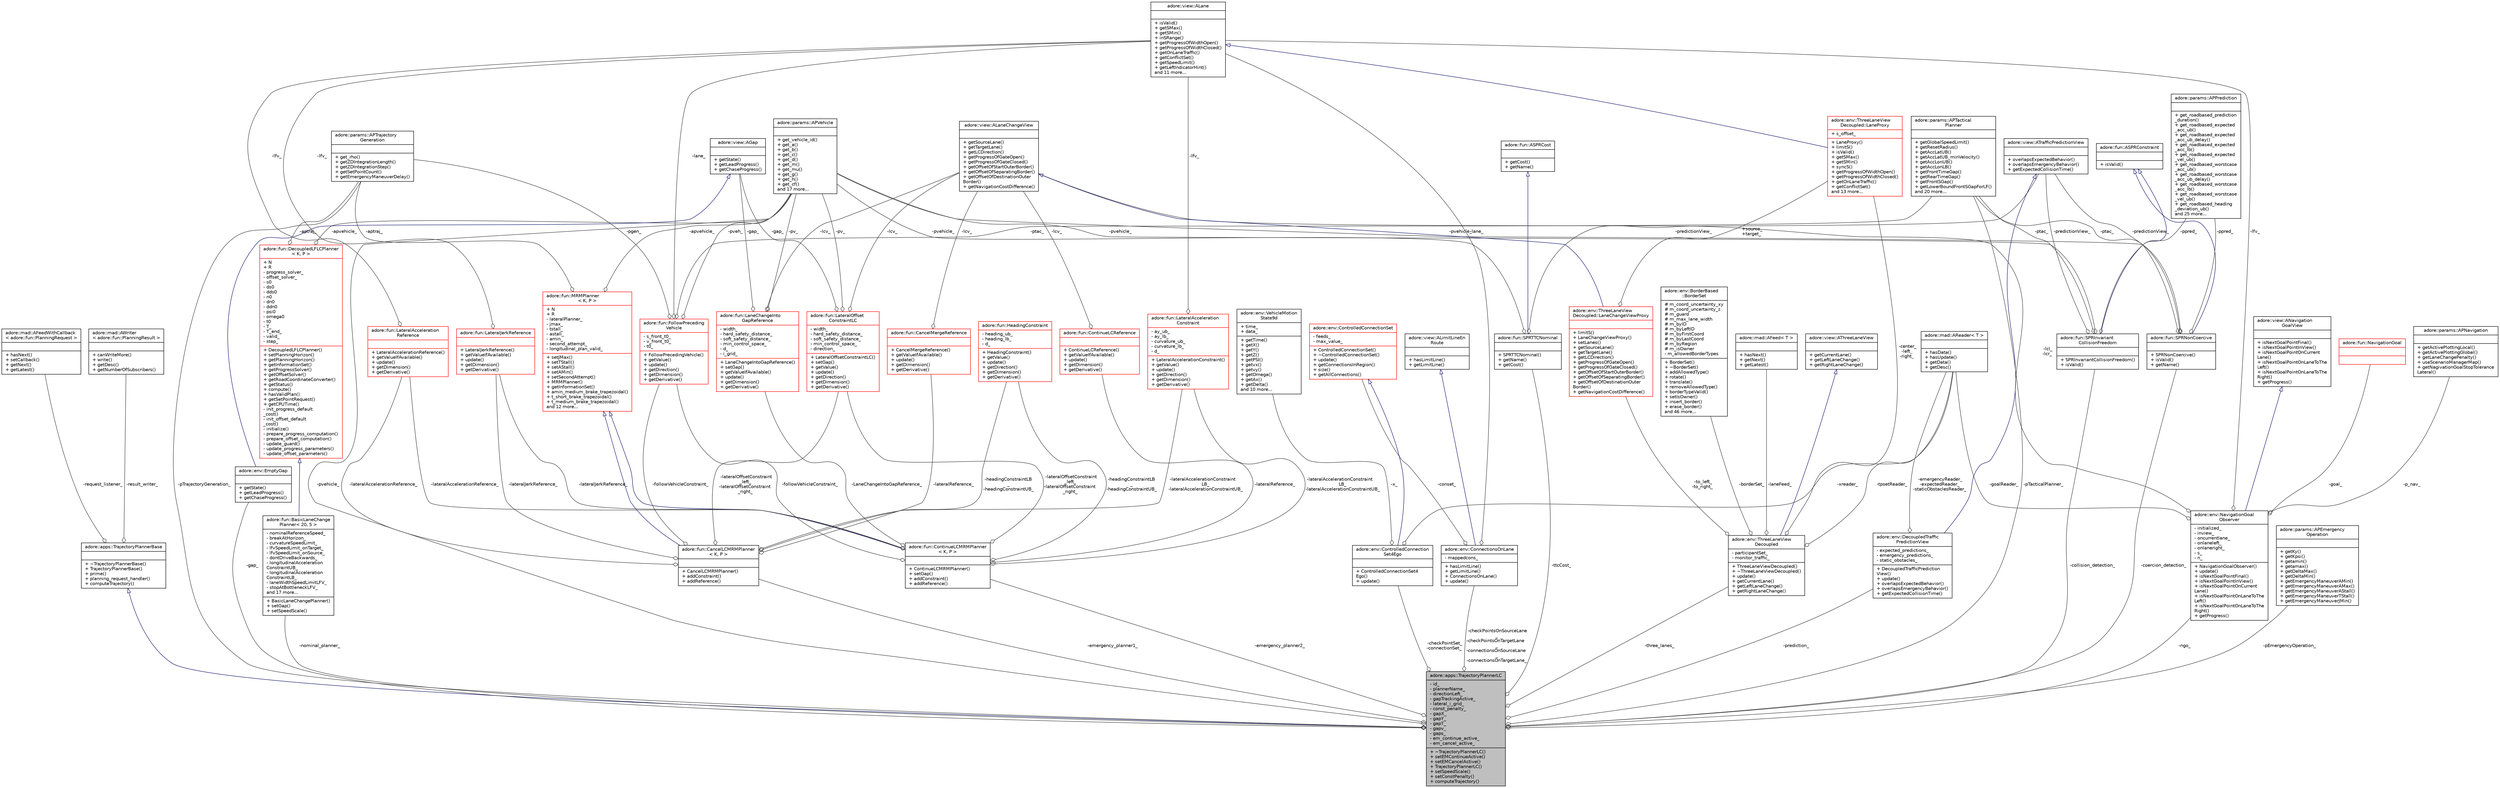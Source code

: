 digraph "adore::apps::TrajectoryPlannerLC"
{
 // LATEX_PDF_SIZE
  edge [fontname="Helvetica",fontsize="10",labelfontname="Helvetica",labelfontsize="10"];
  node [fontname="Helvetica",fontsize="10",shape=record];
  Node1 [label="{adore::apps::TrajectoryPlannerLC\n|- id_\l- plannerName_\l- directionLeft_\l- gapTrackingActive_\l- lateral_i_grid_\l- const_penalty_\l- gapX_\l- gapY_\l- gapT_\l- gapv_\l- gaps_\l- em_continue_active_\l- em_cancel_active_\l|+ ~TrajectoryPlannerLC()\l+ setEMContinueActive()\l+ setEMCancelActive()\l+ TrajectoryPlannerLC()\l+ setSpeedScale()\l+ setConstPenalty()\l+ computeTrajectory()\l}",height=0.2,width=0.4,color="black", fillcolor="grey75", style="filled", fontcolor="black",tooltip="Decoupled trajectory planner, which uses TrajectoryPlannerBase to compute and provide a PlanningResul..."];
  Node2 -> Node1 [dir="back",color="midnightblue",fontsize="10",style="solid",arrowtail="onormal",fontname="Helvetica"];
  Node2 [label="{adore::apps::TrajectoryPlannerBase\n||+ ~TrajectoryPlannerBase()\l+ TrajectoryPlannerBase()\l+ prime()\l+ planning_request_handler()\l+ computeTrajectory()\l}",height=0.2,width=0.4,color="black", fillcolor="white", style="filled",URL="$classadore_1_1apps_1_1TrajectoryPlannerBase.html",tooltip="Base class for different trajectory planners: Handles communication w/ decision making module...."];
  Node3 -> Node2 [color="grey25",fontsize="10",style="solid",label=" -request_listener_" ,arrowhead="odiamond",fontname="Helvetica"];
  Node3 [label="{adore::mad::AFeedWithCallback\l\< adore::fun::PlanningRequest \>\n||+ hasNext()\l+ setCallback()\l+ getNext()\l+ getLatest()\l}",height=0.2,width=0.4,color="black", fillcolor="white", style="filled",URL="$classadore_1_1mad_1_1AFeedWithCallback.html",tooltip=" "];
  Node4 -> Node2 [color="grey25",fontsize="10",style="solid",label=" -result_writer_" ,arrowhead="odiamond",fontname="Helvetica"];
  Node4 [label="{adore::mad::AWriter\l\< adore::fun::PlanningResult \>\n||+ canWriteMore()\l+ write()\l+ getDesc()\l+ getNumberOfSubscribers()\l}",height=0.2,width=0.4,color="black", fillcolor="white", style="filled",URL="$classadore_1_1mad_1_1AWriter.html",tooltip=" "];
  Node5 -> Node1 [color="grey25",fontsize="10",style="solid",label=" -ttcCost_" ,arrowhead="odiamond",fontname="Helvetica"];
  Node5 [label="{adore::fun::SPRTTCNominal\n||+ SPRTTCNominal()\l+ getName()\l+ getCost()\l}",height=0.2,width=0.4,color="black", fillcolor="white", style="filled",URL="$classadore_1_1fun_1_1SPRTTCNominal.html",tooltip=" "];
  Node6 -> Node5 [dir="back",color="midnightblue",fontsize="10",style="solid",arrowtail="onormal",fontname="Helvetica"];
  Node6 [label="{adore::fun::ASPRCost\n||+ getCost()\l+ getName()\l}",height=0.2,width=0.4,color="black", fillcolor="white", style="filled",URL="$classadore_1_1fun_1_1ASPRCost.html",tooltip=" "];
  Node7 -> Node5 [color="grey25",fontsize="10",style="solid",label=" -pvehicle_" ,arrowhead="odiamond",fontname="Helvetica"];
  Node7 [label="{adore::params::APVehicle\n||+ get_vehicle_id()\l+ get_a()\l+ get_b()\l+ get_c()\l+ get_d()\l+ get_m()\l+ get_mu()\l+ get_g()\l+ get_h()\l+ get_cf()\land 17 more...\l}",height=0.2,width=0.4,color="black", fillcolor="white", style="filled",URL="$classadore_1_1params_1_1APVehicle.html",tooltip="abstract class for vehicle configuration related paremeters"];
  Node8 -> Node5 [color="grey25",fontsize="10",style="solid",label=" -predictionView_" ,arrowhead="odiamond",fontname="Helvetica"];
  Node8 [label="{adore::view::ATrafficPredictionView\n||+ overlapsExpectedBehavior()\l+ overlapsEmergencyBehavior()\l+ getExpectedCollisionTime()\l}",height=0.2,width=0.4,color="black", fillcolor="white", style="filled",URL="$classadore_1_1view_1_1ATrafficPredictionView.html",tooltip=" "];
  Node9 -> Node1 [color="grey25",fontsize="10",style="solid",label=" -pTrajectoryGeneration_" ,arrowhead="odiamond",fontname="Helvetica"];
  Node9 [label="{adore::params::APTrajectory\lGeneration\n||+ get_rho()\l+ getZDIntegrationLength()\l+ getZDIntegrationStep()\l+ getSetPointCount()\l+ getEmergencyManeuverDelay()\l}",height=0.2,width=0.4,color="black", fillcolor="white", style="filled",URL="$classadore_1_1params_1_1APTrajectoryGeneration.html",tooltip="abstract class containing parameters to configure the behaviour of trajectory generation"];
  Node10 -> Node1 [color="grey25",fontsize="10",style="solid",label=" -nominal_planner_" ,arrowhead="odiamond",fontname="Helvetica"];
  Node10 [label="{adore::fun::BasicLaneChange\lPlanner\< 20, 5 \>\n|- nominalReferenceSpeed_\l- breakAtHorizon_\l- curvatureSpeedLimit_\l- lfvSpeedLimit_onTarget_\l- lfvSpeedLimit_onSource_\l- dontDriveBackwards_\l- longitudinalAcceleration\lConstraintUB_\l- longitudinalAcceleration\lConstraintLB_\l- laneWidthSpeedLimitLFV_\l- stopAtBottleneckLFV_\land 17 more...\l|+ BasicLaneChangePlanner()\l+ setGap()\l+ setSpeedScale()\l}",height=0.2,width=0.4,color="black", fillcolor="white", style="filled",URL="$classadore_1_1fun_1_1BasicLaneChangePlanner.html",tooltip=" "];
  Node11 -> Node10 [dir="back",color="midnightblue",fontsize="10",style="solid",arrowtail="onormal",fontname="Helvetica"];
  Node11 [label="{adore::fun::DecoupledLFLCPlanner\l\< K, P \>\n|+ N\l+ R\l- progress_solver_\l- offset_solver_\l- s0\l- ds0\l- dds0\l- n0\l- dn0\l- ddn0\l- psi0\l- omega0\l- t0\l- T_\l- T_end_\l- valid_\l- step_\l|+ DecoupledLFLCPlanner()\l+ setPlanningHorizon()\l+ getPlanningHorizon()\l+ getInformationSet()\l+ getProgressSolver()\l+ getOffsetSolver()\l+ getRoadCoordinateConverter()\l+ getStatus()\l+ compute()\l+ hasValidPlan()\l+ getSetPointRequest()\l+ getCPUTime()\l- init_progress_default\l_cost()\l- init_offset_default\l_cost()\l- initialize()\l- prepare_progress_computation()\l- prepare_offset_computation()\l- update_guard()\l- update_progress_parameters()\l- update_offset_parameters()\l}",height=0.2,width=0.4,color="red", fillcolor="white", style="filled",URL="$classadore_1_1fun_1_1DecoupledLFLCPlanner.html",tooltip=" "];
  Node9 -> Node11 [color="grey25",fontsize="10",style="solid",label=" -aptraj_" ,arrowhead="odiamond",fontname="Helvetica"];
  Node7 -> Node11 [color="grey25",fontsize="10",style="solid",label=" -apvehicle_" ,arrowhead="odiamond",fontname="Helvetica"];
  Node22 -> Node1 [color="grey25",fontsize="10",style="solid",label=" -emergency_planner2_" ,arrowhead="odiamond",fontname="Helvetica"];
  Node22 [label="{adore::fun::ContinueLCMRMPlanner\l\< K, P \>\n||+ ContinueLCMRMPlanner()\l+ setGap()\l+ addConstraint()\l+ addReference()\l}",height=0.2,width=0.4,color="black", fillcolor="white", style="filled",URL="$classadore_1_1fun_1_1ContinueLCMRMPlanner.html",tooltip="Plans minimum risk maneuver to cancel lane change."];
  Node23 -> Node22 [dir="back",color="midnightblue",fontsize="10",style="solid",arrowtail="onormal",fontname="Helvetica"];
  Node23 [label="{adore::fun::MRMPlanner\l\< K, P \>\n|+ N\l+ R\l- lateralPlanner_\l- jmax_\l- tstall_\l- astall_\l- amin_\l- second_attempt_\l- longitudinal_plan_valid_\l|+ setJMax()\l+ setTStall()\l+ setAStall()\l+ setAMin()\l+ setSecondAttempt()\l+ MRMPlanner()\l+ getInformationSet()\l+ amin_medium_brake_trapezoidal()\l+ t_short_brake_trapezoidal()\l+ t_medium_brake_trapezoidal()\land 12 more...\l}",height=0.2,width=0.4,color="red", fillcolor="white", style="filled",URL="$classadore_1_1fun_1_1MRMPlanner.html",tooltip=" "];
  Node9 -> Node23 [color="grey25",fontsize="10",style="solid",label=" -aptraj_" ,arrowhead="odiamond",fontname="Helvetica"];
  Node7 -> Node23 [color="grey25",fontsize="10",style="solid",label=" -apvehicle_" ,arrowhead="odiamond",fontname="Helvetica"];
  Node33 -> Node22 [color="grey25",fontsize="10",style="solid",label=" -headingConstraintLB\l_\n-headingConstraintUB_" ,arrowhead="odiamond",fontname="Helvetica"];
  Node33 [label="{adore::fun::HeadingConstraint\n|- heading_ub_\l- heading_lb_\l- d_\l|+ HeadingConstraint()\l+ getValue()\l+ update()\l+ getDirection()\l+ getDimension()\l+ getDerivative()\l}",height=0.2,width=0.4,color="red", fillcolor="white", style="filled",URL="$classadore_1_1fun_1_1HeadingConstraint.html",tooltip=" "];
  Node35 -> Node22 [color="grey25",fontsize="10",style="solid",label=" -LaneChangeIntoGapReference_" ,arrowhead="odiamond",fontname="Helvetica"];
  Node35 [label="{adore::fun::LaneChangeInto\lGapReference\n|- width_\l- hard_safety_distance_\l- soft_safety_distance_\l- min_control_space_\l- d_\l- i_grid_\l|+ LaneChangeIntoGapReference()\l+ setGap()\l+ getValueIfAvailable()\l+ update()\l+ getDimension()\l+ getDerivative()\l}",height=0.2,width=0.4,color="red", fillcolor="white", style="filled",URL="$classadore_1_1fun_1_1LaneChangeIntoGapReference.html",tooltip=" "];
  Node37 -> Node35 [color="grey25",fontsize="10",style="solid",label=" -lcv_" ,arrowhead="odiamond",fontname="Helvetica"];
  Node37 [label="{adore::view::ALaneChangeView\n||+ getSourceLane()\l+ getTargetLane()\l+ getLCDirection()\l+ getProgressOfGateOpen()\l+ getProgressOfGateClosed()\l+ getOffsetOfStartOuterBorder()\l+ getOffsetOfSeparatingBorder()\l+ getOffsetOfDestinationOuter\lBorder()\l+ getNavigationCostDifference()\l}",height=0.2,width=0.4,color="black", fillcolor="white", style="filled",URL="$classadore_1_1view_1_1ALaneChangeView.html",tooltip=" "];
  Node7 -> Node35 [color="grey25",fontsize="10",style="solid",label=" -pv_" ,arrowhead="odiamond",fontname="Helvetica"];
  Node38 -> Node35 [color="grey25",fontsize="10",style="solid",label=" -gap_" ,arrowhead="odiamond",fontname="Helvetica"];
  Node38 [label="{adore::view::AGap\n||+ getState()\l+ getLeadProgress()\l+ getChaseProgress()\l}",height=0.2,width=0.4,color="black", fillcolor="white", style="filled",URL="$classadore_1_1view_1_1AGap.html",tooltip="defines a gap in traffic, into which a merge may be planned"];
  Node39 -> Node22 [color="grey25",fontsize="10",style="solid",label=" -lateralOffsetConstraint\l_left_\n-lateralOffsetConstraint\l_right_" ,arrowhead="odiamond",fontname="Helvetica"];
  Node39 [label="{adore::fun::LateralOffset\lConstraintLC\n|- width_\l- hard_safety_distance_\l- soft_safety_distance_\l- min_control_space_\l- direction_\l|+ LateralOffsetConstraintLC()\l+ setGap()\l+ getValue()\l+ update()\l+ getDirection()\l+ getDimension()\l+ getDerivative()\l}",height=0.2,width=0.4,color="red", fillcolor="white", style="filled",URL="$classadore_1_1fun_1_1LateralOffsetConstraintLC.html",tooltip=" "];
  Node37 -> Node39 [color="grey25",fontsize="10",style="solid",label=" -lcv_" ,arrowhead="odiamond",fontname="Helvetica"];
  Node7 -> Node39 [color="grey25",fontsize="10",style="solid",label=" -pv_" ,arrowhead="odiamond",fontname="Helvetica"];
  Node38 -> Node39 [color="grey25",fontsize="10",style="solid",label=" -gap_" ,arrowhead="odiamond",fontname="Helvetica"];
  Node40 -> Node22 [color="grey25",fontsize="10",style="solid",label=" -followVehicleConstraint_" ,arrowhead="odiamond",fontname="Helvetica"];
  Node40 [label="{adore::fun::FollowPreceding\lVehicle\n|- s_front_t0_\l- v_front_t0_\l- t0_\l|+ FollowPrecedingVehicle()\l+ getValue()\l+ update()\l+ getDirection()\l+ getDimension()\l+ getDerivative()\l}",height=0.2,width=0.4,color="red", fillcolor="white", style="filled",URL="$classadore_1_1fun_1_1FollowPrecedingVehicle.html",tooltip=" "];
  Node9 -> Node40 [color="grey25",fontsize="10",style="solid",label=" -pgen_" ,arrowhead="odiamond",fontname="Helvetica"];
  Node7 -> Node40 [color="grey25",fontsize="10",style="solid",label=" -pveh_" ,arrowhead="odiamond",fontname="Helvetica"];
  Node16 -> Node40 [color="grey25",fontsize="10",style="solid",label=" -lane_" ,arrowhead="odiamond",fontname="Helvetica"];
  Node16 [label="{adore::view::ALane\n||+ isValid()\l+ getSMax()\l+ getSMin()\l+ inSRange()\l+ getProgressOfWidthOpen()\l+ getProgressOfWidthClosed()\l+ getOnLaneTraffic()\l+ getConflictSet()\l+ getSpeedLimit()\l+ getLeftIndicatorHint()\land 11 more...\l}",height=0.2,width=0.4,color="black", fillcolor="white", style="filled",URL="$classadore_1_1view_1_1ALane.html",tooltip=" "];
  Node41 -> Node40 [color="grey25",fontsize="10",style="solid",label=" -ptac_" ,arrowhead="odiamond",fontname="Helvetica"];
  Node41 [label="{adore::params::APTactical\lPlanner\n||+ getGlobalSpeedLimit()\l+ getResetRadius()\l+ getAccLatUB()\l+ getAccLatUB_minVelocity()\l+ getAccLonUB()\l+ getAccLonLB()\l+ getFrontTimeGap()\l+ getRearTimeGap()\l+ getFrontSGap()\l+ getLowerBoundFrontSGapForLF()\land 20 more...\l}",height=0.2,width=0.4,color="black", fillcolor="white", style="filled",URL="$classadore_1_1params_1_1APTacticalPlanner.html",tooltip="abstract classs containing parameters to configure aspects and constraints of the tactical planner"];
  Node42 -> Node22 [color="grey25",fontsize="10",style="solid",label=" -lateralJerkReference_" ,arrowhead="odiamond",fontname="Helvetica"];
  Node42 [label="{adore::fun::LateralJerkReference\n||+ LateralJerkReference()\l+ getValueIfAvailable()\l+ update()\l+ getDimension()\l+ getDerivative()\l}",height=0.2,width=0.4,color="red", fillcolor="white", style="filled",URL="$classadore_1_1fun_1_1LateralJerkReference.html",tooltip=" "];
  Node16 -> Node42 [color="grey25",fontsize="10",style="solid",label=" -lfv_" ,arrowhead="odiamond",fontname="Helvetica"];
  Node43 -> Node22 [color="grey25",fontsize="10",style="solid",label=" -lateralAccelerationReference_" ,arrowhead="odiamond",fontname="Helvetica"];
  Node43 [label="{adore::fun::LateralAcceleration\lReference\n||+ LateralAccelerationReference()\l+ getValueIfAvailable()\l+ update()\l+ getDimension()\l+ getDerivative()\l}",height=0.2,width=0.4,color="red", fillcolor="white", style="filled",URL="$classadore_1_1fun_1_1LateralAccelerationReference.html",tooltip=" "];
  Node16 -> Node43 [color="grey25",fontsize="10",style="solid",label=" -lfv_" ,arrowhead="odiamond",fontname="Helvetica"];
  Node44 -> Node22 [color="grey25",fontsize="10",style="solid",label=" -lateralAccelerationConstraint\lLB_\n-lateralAccelerationConstraintUB_" ,arrowhead="odiamond",fontname="Helvetica"];
  Node44 [label="{adore::fun::LateralAcceleration\lConstraint\n|- ay_ub_\l- ay_lb_\l- curvature_ub_\l- curvature_lb_\l- d_\l|+ LateralAccelerationConstraint()\l+ getValue()\l+ update()\l+ getDirection()\l+ getDimension()\l+ getDerivative()\l}",height=0.2,width=0.4,color="red", fillcolor="white", style="filled",URL="$classadore_1_1fun_1_1LateralAccelerationConstraint.html",tooltip=" "];
  Node16 -> Node44 [color="grey25",fontsize="10",style="solid",label=" -lfv_" ,arrowhead="odiamond",fontname="Helvetica"];
  Node45 -> Node22 [color="grey25",fontsize="10",style="solid",label=" -lateralReference_" ,arrowhead="odiamond",fontname="Helvetica"];
  Node45 [label="{adore::fun::ContinueLCReference\n||+ ContinueLCReference()\l+ getValueIfAvailable()\l+ update()\l+ getDimension()\l+ getDerivative()\l}",height=0.2,width=0.4,color="red", fillcolor="white", style="filled",URL="$classadore_1_1fun_1_1ContinueLCReference.html",tooltip=" "];
  Node37 -> Node45 [color="grey25",fontsize="10",style="solid",label=" -lcv_" ,arrowhead="odiamond",fontname="Helvetica"];
  Node46 -> Node1 [color="grey25",fontsize="10",style="solid",label=" -emergency_planner1_" ,arrowhead="odiamond",fontname="Helvetica"];
  Node46 [label="{adore::fun::CancelLCMRMPlanner\l\< K, P \>\n||+ CancelLCMRMPlanner()\l+ addConstraint()\l+ addReference()\l}",height=0.2,width=0.4,color="black", fillcolor="white", style="filled",URL="$classadore_1_1fun_1_1CancelLCMRMPlanner.html",tooltip="Plans minimum risk maneuver to cancel lane change."];
  Node23 -> Node46 [dir="back",color="midnightblue",fontsize="10",style="solid",arrowtail="onormal",fontname="Helvetica"];
  Node33 -> Node46 [color="grey25",fontsize="10",style="solid",label=" -headingConstraintLB\l_\n-headingConstraintUB_" ,arrowhead="odiamond",fontname="Helvetica"];
  Node47 -> Node46 [color="grey25",fontsize="10",style="solid",label=" -lateralReference_" ,arrowhead="odiamond",fontname="Helvetica"];
  Node47 [label="{adore::fun::CancelMergeReference\n||+ CancelMergeReference()\l+ getValueIfAvailable()\l+ update()\l+ getDimension()\l+ getDerivative()\l}",height=0.2,width=0.4,color="red", fillcolor="white", style="filled",URL="$classadore_1_1fun_1_1CancelMergeReference.html",tooltip=" "];
  Node37 -> Node47 [color="grey25",fontsize="10",style="solid",label=" -lcv_" ,arrowhead="odiamond",fontname="Helvetica"];
  Node39 -> Node46 [color="grey25",fontsize="10",style="solid",label=" -lateralOffsetConstraint\l_left_\n-lateralOffsetConstraint\l_right_" ,arrowhead="odiamond",fontname="Helvetica"];
  Node40 -> Node46 [color="grey25",fontsize="10",style="solid",label=" -followVehicleConstraint_" ,arrowhead="odiamond",fontname="Helvetica"];
  Node42 -> Node46 [color="grey25",fontsize="10",style="solid",label=" -lateralJerkReference_" ,arrowhead="odiamond",fontname="Helvetica"];
  Node43 -> Node46 [color="grey25",fontsize="10",style="solid",label=" -lateralAccelerationReference_" ,arrowhead="odiamond",fontname="Helvetica"];
  Node44 -> Node46 [color="grey25",fontsize="10",style="solid",label=" -lateralAccelerationConstraint\lLB_\n-lateralAccelerationConstraintUB_" ,arrowhead="odiamond",fontname="Helvetica"];
  Node48 -> Node1 [color="grey25",fontsize="10",style="solid",label=" -collision_detection_" ,arrowhead="odiamond",fontname="Helvetica"];
  Node48 [label="{adore::fun::SPRInvariant\lCollisionFreedom\n||+ SPRInvariantCollisionFreedom()\l+ isValid()\l}",height=0.2,width=0.4,color="black", fillcolor="white", style="filled",URL="$classadore_1_1fun_1_1SPRInvariantCollisionFreedom.html",tooltip=" "];
  Node49 -> Node48 [dir="back",color="midnightblue",fontsize="10",style="solid",arrowtail="onormal",fontname="Helvetica"];
  Node49 [label="{adore::fun::ASPRConstraint\n||+ isValid()\l}",height=0.2,width=0.4,color="black", fillcolor="white", style="filled",URL="$classadore_1_1fun_1_1ASPRConstraint.html",tooltip=" "];
  Node50 -> Node48 [color="grey25",fontsize="10",style="solid",label=" -ppred_" ,arrowhead="odiamond",fontname="Helvetica"];
  Node50 [label="{adore::params::APPrediction\n||+ get_roadbased_prediction\l_duration()\l+ get_roadbased_expected\l_acc_ub()\l+ get_roadbased_expected\l_acc_ub_delay()\l+ get_roadbased_expected\l_acc_lb()\l+ get_roadbased_expected\l_vel_ub()\l+ get_roadbased_worstcase\l_acc_ub()\l+ get_roadbased_worstcase\l_acc_ub_delay()\l+ get_roadbased_worstcase\l_acc_lb()\l+ get_roadbased_worstcase\l_vel_ub()\l+ get_roadbased_heading\l_deviation_ub()\land 25 more...\l}",height=0.2,width=0.4,color="black", fillcolor="white", style="filled",URL="$classadore_1_1params_1_1APPrediction.html",tooltip="parameter interface for parameters related to prediction"];
  Node7 -> Node48 [color="grey25",fontsize="10",style="solid",label=" -pvehicle_" ,arrowhead="odiamond",fontname="Helvetica"];
  Node41 -> Node48 [color="grey25",fontsize="10",style="solid",label=" -ptac_" ,arrowhead="odiamond",fontname="Helvetica"];
  Node8 -> Node48 [color="grey25",fontsize="10",style="solid",label=" -predictionView_" ,arrowhead="odiamond",fontname="Helvetica"];
  Node51 -> Node1 [color="grey25",fontsize="10",style="solid",label=" -pEmergencyOperation_" ,arrowhead="odiamond",fontname="Helvetica"];
  Node51 [label="{adore::params::APEmergency\lOperation\n||+ getKy()\l+ getKpsi()\l+ getamin()\l+ getamax()\l+ getDeltaMax()\l+ getDeltaMin()\l+ getEmergencyManeuverAMin()\l+ getEmergencyManeuverAMax()\l+ getEmergencyManeuverAStall()\l+ getEmergencyManeuverTStall()\l+ getEmergencyManeuverJMin()\l}",height=0.2,width=0.4,color="black", fillcolor="white", style="filled",URL="$classadore_1_1params_1_1APEmergencyOperation.html",tooltip="abstract class containing parameters concerning emergency operation behaviour"];
  Node7 -> Node1 [color="grey25",fontsize="10",style="solid",label=" -pvehicle_" ,arrowhead="odiamond",fontname="Helvetica"];
  Node52 -> Node1 [color="grey25",fontsize="10",style="solid",label=" -checkPointsOnSourceLane\l_\n-checkPointsOnTargetLane\l_\n-connectionsOnSourceLane\l_\n-connectionsOnTargetLane_" ,arrowhead="odiamond",fontname="Helvetica"];
  Node52 [label="{adore::env::ConnectionsOnLane\n|- mappedcons_\l|+ hasLimitLine()\l+ getLimitLine()\l+ ConnectionsOnLane()\l+ update()\l}",height=0.2,width=0.4,color="black", fillcolor="white", style="filled",URL="$classadore_1_1env_1_1ConnectionsOnLane.html",tooltip=" "];
  Node53 -> Node52 [dir="back",color="midnightblue",fontsize="10",style="solid",arrowtail="onormal",fontname="Helvetica"];
  Node53 [label="{adore::view::ALimitLineEn\lRoute\n||+ hasLimitLine()\l+ getLimitLine()\l}",height=0.2,width=0.4,color="black", fillcolor="white", style="filled",URL="$classadore_1_1view_1_1ALimitLineEnRoute.html",tooltip=" "];
  Node16 -> Node52 [color="grey25",fontsize="10",style="solid",label=" -lane_" ,arrowhead="odiamond",fontname="Helvetica"];
  Node54 -> Node52 [color="grey25",fontsize="10",style="solid",label=" -conset_" ,arrowhead="odiamond",fontname="Helvetica"];
  Node54 [label="{adore::env::ControlledConnectionSet\n|- feeds_\l- max_value_\l|+ ControlledConnectionSet()\l+ ~ControlledConnectionSet()\l+ update()\l+ getConnectionsInRegion()\l+ size()\l+ getAllConnections()\l}",height=0.2,width=0.4,color="red", fillcolor="white", style="filled",URL="$classadore_1_1env_1_1ControlledConnectionSet.html",tooltip=" "];
  Node41 -> Node1 [color="grey25",fontsize="10",style="solid",label=" -pTacticalPlanner_" ,arrowhead="odiamond",fontname="Helvetica"];
  Node58 -> Node1 [color="grey25",fontsize="10",style="solid",label=" -prediction_" ,arrowhead="odiamond",fontname="Helvetica"];
  Node58 [label="{adore::env::DecoupledTraffic\lPredictionView\n|- expected_predictions_\l- emergency_predictions_\l- static_obstacles_\l|+ DecoupledTrafficPrediction\lView()\l+ update()\l+ overlapsExpectedBehavior()\l+ overlapsEmergencyBehavior()\l+ getExpectedCollisionTime()\l}",height=0.2,width=0.4,color="black", fillcolor="white", style="filled",URL="$classadore_1_1env_1_1DecoupledTrafficPredictionView.html",tooltip=" "];
  Node8 -> Node58 [dir="back",color="midnightblue",fontsize="10",style="solid",arrowtail="onormal",fontname="Helvetica"];
  Node59 -> Node58 [color="grey25",fontsize="10",style="solid",label=" -emergencyReader_\n-expectedReader_\n-staticObstaclesReader_" ,arrowhead="odiamond",fontname="Helvetica"];
  Node59 [label="{adore::mad::AReader\< T \>\n||+ hasData()\l+ hasUpdate()\l+ getData()\l+ getDesc()\l}",height=0.2,width=0.4,color="black", fillcolor="white", style="filled",URL="$classadore_1_1mad_1_1AReader.html",tooltip=" "];
  Node60 -> Node1 [color="grey25",fontsize="10",style="solid",label=" -ngo_" ,arrowhead="odiamond",fontname="Helvetica"];
  Node60 [label="{adore::env::NavigationGoal\lObserver\n|- initialized_\l- inview_\l- oncurrentlane_\l- onlaneleft_\l- onlaneright_\l- s_\l- n_\l|+ NavigationGoalObserver()\l+ update()\l+ isNextGoalPointFinal()\l+ isNextGoalPointInView()\l+ isNextGoalPointOnCurrent\lLane()\l+ isNextGoalPointOnLaneToThe\lLeft()\l+ isNextGoalPointOnLaneToThe\lRight()\l+ getProgress()\l}",height=0.2,width=0.4,color="black", fillcolor="white", style="filled",URL="$classadore_1_1env_1_1NavigationGoalObserver.html",tooltip=" "];
  Node61 -> Node60 [dir="back",color="midnightblue",fontsize="10",style="solid",arrowtail="onormal",fontname="Helvetica"];
  Node61 [label="{adore::view::ANavigation\lGoalView\n||+ isNextGoalPointFinal()\l+ isNextGoalPointInView()\l+ isNextGoalPointOnCurrent\lLane()\l+ isNextGoalPointOnLaneToThe\lLeft()\l+ isNextGoalPointOnLaneToThe\lRight()\l+ getProgress()\l}",height=0.2,width=0.4,color="black", fillcolor="white", style="filled",URL="$classadore_1_1view_1_1ANavigationGoalView.html",tooltip=" "];
  Node59 -> Node60 [color="grey25",fontsize="10",style="solid",label=" -goalReader_" ,arrowhead="odiamond",fontname="Helvetica"];
  Node37 -> Node60 [color="grey25",fontsize="10",style="solid",label=" -lcl_\n-lcr_" ,arrowhead="odiamond",fontname="Helvetica"];
  Node62 -> Node60 [color="grey25",fontsize="10",style="solid",label=" -goal_" ,arrowhead="odiamond",fontname="Helvetica"];
  Node62 [label="{adore::fun::NavigationGoal\n||}",height=0.2,width=0.4,color="red", fillcolor="white", style="filled",URL="$structadore_1_1fun_1_1NavigationGoal.html",tooltip=" "];
  Node16 -> Node60 [color="grey25",fontsize="10",style="solid",label=" -lfv_" ,arrowhead="odiamond",fontname="Helvetica"];
  Node64 -> Node60 [color="grey25",fontsize="10",style="solid",label=" -p_nav_" ,arrowhead="odiamond",fontname="Helvetica"];
  Node64 [label="{adore::params::APNavigation\n||+ getActivePlottingLocal()\l+ getActivePlottingGlobal()\l+ getLaneChangePenalty()\l+ useScenarioManagerMap()\l+ getNagivationGoalStopTolerance\lLateral()\l}",height=0.2,width=0.4,color="black", fillcolor="white", style="filled",URL="$classadore_1_1params_1_1APNavigation.html",tooltip="abstract class containing parameters which configure navigation behaviour"];
  Node65 -> Node1 [color="grey25",fontsize="10",style="solid",label=" -coercion_detection_" ,arrowhead="odiamond",fontname="Helvetica"];
  Node65 [label="{adore::fun::SPRNonCoercive\n||+ SPRNonCoercive()\l+ isValid()\l+ getName()\l}",height=0.2,width=0.4,color="black", fillcolor="white", style="filled",URL="$classadore_1_1fun_1_1SPRNonCoercive.html",tooltip=" "];
  Node49 -> Node65 [dir="back",color="midnightblue",fontsize="10",style="solid",arrowtail="onormal",fontname="Helvetica"];
  Node50 -> Node65 [color="grey25",fontsize="10",style="solid",label=" -ppred_" ,arrowhead="odiamond",fontname="Helvetica"];
  Node7 -> Node65 [color="grey25",fontsize="10",style="solid",label=" -pvehicle_" ,arrowhead="odiamond",fontname="Helvetica"];
  Node41 -> Node65 [color="grey25",fontsize="10",style="solid",label=" -ptac_" ,arrowhead="odiamond",fontname="Helvetica"];
  Node8 -> Node65 [color="grey25",fontsize="10",style="solid",label=" -predictionView_" ,arrowhead="odiamond",fontname="Helvetica"];
  Node66 -> Node1 [color="grey25",fontsize="10",style="solid",label=" -checkPointSet_\n-connectionSet_" ,arrowhead="odiamond",fontname="Helvetica"];
  Node66 [label="{adore::env::ControlledConnection\lSet4Ego\n||+ ControlledConnectionSet4\lEgo()\l+ update()\l}",height=0.2,width=0.4,color="black", fillcolor="white", style="filled",URL="$classadore_1_1env_1_1ControlledConnectionSet4Ego.html",tooltip="Specialization of ControlledConnectionSet: Filters connections in range of ego."];
  Node54 -> Node66 [dir="back",color="midnightblue",fontsize="10",style="solid",arrowtail="onormal",fontname="Helvetica"];
  Node59 -> Node66 [color="grey25",fontsize="10",style="solid",label=" -xreader_" ,arrowhead="odiamond",fontname="Helvetica"];
  Node67 -> Node66 [color="grey25",fontsize="10",style="solid",label=" -x_" ,arrowhead="odiamond",fontname="Helvetica"];
  Node67 [label="{adore::env::VehicleMotion\lState9d\n|+ time_\l+ data_\l|+ getTime()\l+ getX()\l+ getY()\l+ getZ()\l+ getPSI()\l+ getvx()\l+ getvy()\l+ getOmega()\l+ getAx()\l+ getDelta()\land 10 more...\l}",height=0.2,width=0.4,color="black", fillcolor="white", style="filled",URL="$structadore_1_1env_1_1VehicleMotionState9d.html",tooltip="This struct holds the motion state of the vehicle in 9d."];
  Node68 -> Node1 [color="grey25",fontsize="10",style="solid",label=" -gap_" ,arrowhead="odiamond",fontname="Helvetica"];
  Node68 [label="{adore::env::EmptyGap\n||+ getState()\l+ getLeadProgress()\l+ getChaseProgress()\l}",height=0.2,width=0.4,color="black", fillcolor="white", style="filled",URL="$classadore_1_1env_1_1EmptyGap.html",tooltip="defines a gap for testing purposes, which never has lead or chase vehicles."];
  Node38 -> Node68 [dir="back",color="midnightblue",fontsize="10",style="solid",arrowtail="onormal",fontname="Helvetica"];
  Node69 -> Node1 [color="grey25",fontsize="10",style="solid",label=" -three_lanes_" ,arrowhead="odiamond",fontname="Helvetica"];
  Node69 [label="{adore::env::ThreeLaneView\lDecoupled\n|- participantSet_\l- monitor_traffic_\l|+ ThreeLaneViewDecoupled()\l+ ~ThreeLaneViewDecoupled()\l+ update()\l+ getCurrentLane()\l+ getLeftLaneChange()\l+ getRightLaneChange()\l}",height=0.2,width=0.4,color="black", fillcolor="white", style="filled",URL="$classadore_1_1env_1_1ThreeLaneViewDecoupled.html",tooltip=" "];
  Node70 -> Node69 [dir="back",color="midnightblue",fontsize="10",style="solid",arrowtail="onormal",fontname="Helvetica"];
  Node70 [label="{adore::view::AThreeLaneView\n||+ getCurrentLane()\l+ getLeftLaneChange()\l+ getRightLaneChange()\l}",height=0.2,width=0.4,color="black", fillcolor="white", style="filled",URL="$classadore_1_1view_1_1AThreeLaneView.html",tooltip=" "];
  Node59 -> Node69 [color="grey25",fontsize="10",style="solid",label=" -tpsetReader_" ,arrowhead="odiamond",fontname="Helvetica"];
  Node71 -> Node69 [color="grey25",fontsize="10",style="solid",label=" -borderSet_" ,arrowhead="odiamond",fontname="Helvetica"];
  Node71 [label="{adore::env::BorderBased\l::BorderSet\n|# m_coord_uncertainty_xy\l# m_coord_uncertainty_z\l# m_guard\l# m_max_lane_width\l# m_byID\l# m_byLeftID\l# m_byFirstCoord\l# m_byLastCoord\l# m_byRegion\l# m_isOwner\l- m_allowedBorderTypes\l|+ BorderSet()\l+ ~BorderSet()\l+ addAllowedType()\l+ rotate()\l+ translate()\l+ removeAllowedType()\l+ borderTypeValid()\l+ setIsOwner()\l+ insert_border()\l+ erase_border()\land 46 more...\l}",height=0.2,width=0.4,color="black", fillcolor="white", style="filled",URL="$classadore_1_1env_1_1BorderBased_1_1BorderSet.html",tooltip="efficiently store borders in boost R-tree"];
  Node72 -> Node69 [color="grey25",fontsize="10",style="solid",label=" -laneFeed_" ,arrowhead="odiamond",fontname="Helvetica"];
  Node72 [label="{adore::mad::AFeed\< T \>\n||+ hasNext()\l+ getNext()\l+ getLatest()\l}",height=0.2,width=0.4,color="black", fillcolor="white", style="filled",URL="$classadore_1_1mad_1_1AFeed.html",tooltip=" "];
  Node73 -> Node69 [color="grey25",fontsize="10",style="solid",label=" -to_left_\n-to_right_" ,arrowhead="odiamond",fontname="Helvetica"];
  Node73 [label="{adore::env::ThreeLaneView\lDecoupled::LaneChangeViewProxy\n||+ limitS()\l+ LaneChangeViewProxy()\l+ setLanes()\l+ getSourceLane()\l+ getTargetLane()\l+ getLCDirection()\l+ getProgressOfGateOpen()\l+ getProgressOfGateClosed()\l+ getOffsetOfStartOuterBorder()\l+ getOffsetOfSeparatingBorder()\l+ getOffsetOfDestinationOuter\lBorder()\l+ getNavigationCostDifference()\l}",height=0.2,width=0.4,color="red", fillcolor="white", style="filled",URL="$classadore_1_1env_1_1ThreeLaneViewDecoupled_1_1LaneChangeViewProxy.html",tooltip=" "];
  Node37 -> Node73 [dir="back",color="midnightblue",fontsize="10",style="solid",arrowtail="onormal",fontname="Helvetica"];
  Node76 -> Node73 [color="grey25",fontsize="10",style="solid",label=" +source_\n+target_" ,arrowhead="odiamond",fontname="Helvetica"];
  Node76 [label="{adore::env::ThreeLaneView\lDecoupled::LaneProxy\n|+ s_offset_\l|+ LaneProxy()\l+ limitS()\l+ isValid()\l+ getSMax()\l+ getSMin()\l+ syncS()\l+ getProgressOfWidthOpen()\l+ getProgressOfWidthClosed()\l+ getOnLaneTraffic()\l+ getConflictSet()\land 13 more...\l}",height=0.2,width=0.4,color="red", fillcolor="white", style="filled",URL="$classadore_1_1env_1_1ThreeLaneViewDecoupled_1_1LaneProxy.html",tooltip=" "];
  Node16 -> Node76 [dir="back",color="midnightblue",fontsize="10",style="solid",arrowtail="onormal",fontname="Helvetica"];
  Node76 -> Node69 [color="grey25",fontsize="10",style="solid",label=" -center_\n-left_\n-right_" ,arrowhead="odiamond",fontname="Helvetica"];
}
